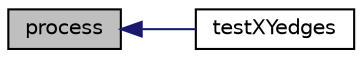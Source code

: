digraph "process"
{
  edge [fontname="Helvetica",fontsize="10",labelfontname="Helvetica",labelfontsize="10"];
  node [fontname="Helvetica",fontsize="10",shape=record];
  rankdir="LR";
  Node1 [label="process",height=0.2,width=0.4,color="black", fillcolor="grey75", style="filled" fontcolor="black"];
  Node1 -> Node2 [dir="back",color="midnightblue",fontsize="10",style="solid",fontname="Helvetica"];
  Node2 [label="testXYedges",height=0.2,width=0.4,color="black", fillcolor="white", style="filled",URL="$testXYedges_8c.html#a4ca4a7c32f1fbc11ed4b5774a4f4f8d7"];
}
